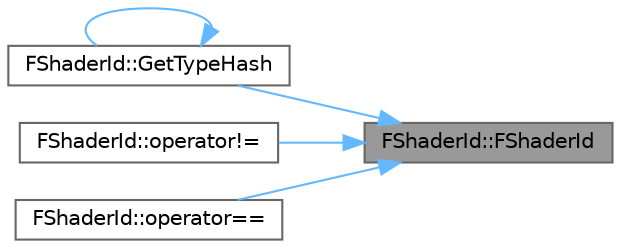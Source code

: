 digraph "FShaderId::FShaderId"
{
 // INTERACTIVE_SVG=YES
 // LATEX_PDF_SIZE
  bgcolor="transparent";
  edge [fontname=Helvetica,fontsize=10,labelfontname=Helvetica,labelfontsize=10];
  node [fontname=Helvetica,fontsize=10,shape=box,height=0.2,width=0.4];
  rankdir="RL";
  Node1 [id="Node000001",label="FShaderId::FShaderId",height=0.2,width=0.4,color="gray40", fillcolor="grey60", style="filled", fontcolor="black",tooltip=" "];
  Node1 -> Node2 [id="edge1_Node000001_Node000002",dir="back",color="steelblue1",style="solid",tooltip=" "];
  Node2 [id="Node000002",label="FShaderId::GetTypeHash",height=0.2,width=0.4,color="grey40", fillcolor="white", style="filled",URL="$da/dbe/classFShaderId.html#a87663e138174fd84d3a4fee1a08c9ef8",tooltip=" "];
  Node2 -> Node2 [id="edge2_Node000002_Node000002",dir="back",color="steelblue1",style="solid",tooltip=" "];
  Node1 -> Node3 [id="edge3_Node000001_Node000003",dir="back",color="steelblue1",style="solid",tooltip=" "];
  Node3 [id="Node000003",label="FShaderId::operator!=",height=0.2,width=0.4,color="grey40", fillcolor="white", style="filled",URL="$da/dbe/classFShaderId.html#a0e2cbc2950a4dfec0633e0c199aeef9b",tooltip=" "];
  Node1 -> Node4 [id="edge4_Node000001_Node000004",dir="back",color="steelblue1",style="solid",tooltip=" "];
  Node4 [id="Node000004",label="FShaderId::operator==",height=0.2,width=0.4,color="grey40", fillcolor="white", style="filled",URL="$da/dbe/classFShaderId.html#a27bb81c4b83c9883066878739e9d7b39",tooltip=" "];
}
